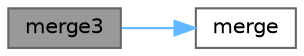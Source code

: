 digraph "merge3"
{
 // LATEX_PDF_SIZE
  bgcolor="transparent";
  edge [fontname=Helvetica,fontsize=10,labelfontname=Helvetica,labelfontsize=10];
  node [fontname=Helvetica,fontsize=10,shape=box,height=0.2,width=0.4];
  rankdir="LR";
  Node1 [id="Node000001",label="merge3",height=0.2,width=0.4,color="gray40", fillcolor="grey60", style="filled", fontcolor="black",tooltip="Merges three sorted arrays into one single sorted array."];
  Node1 -> Node2 [id="edge1_Node000001_Node000002",color="steelblue1",style="solid",tooltip=" "];
  Node2 [id="Node000002",label="merge",height=0.2,width=0.4,color="grey40", fillcolor="white", style="filled",URL="$omp-projection_8c.html#ae093475516e0af47d7370aab234e102f",tooltip="Merges two sorted arrays into one single sorted array."];
}
